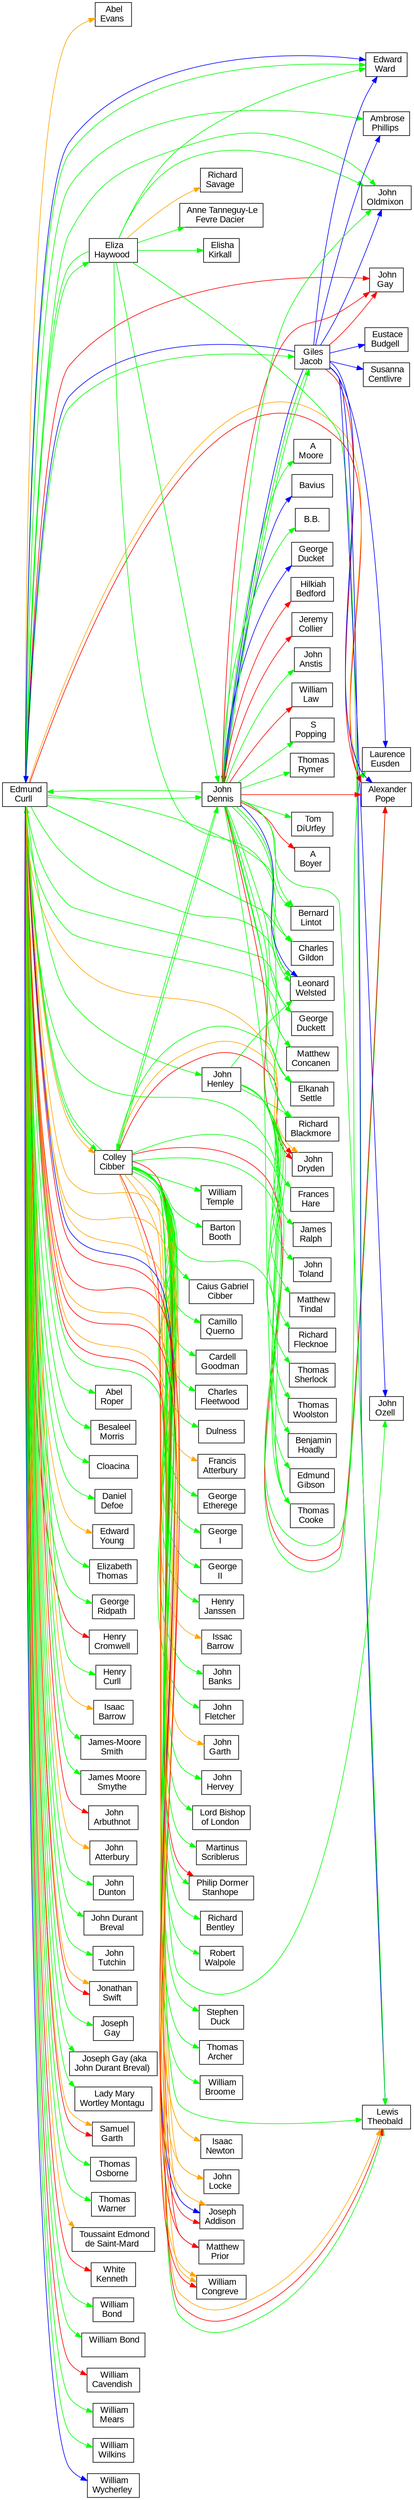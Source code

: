 digraph G {
rankdir=LR
node [shape=rect overlap=false fontname=arial]
ABEL_EVANS [label=< Abel<br/>Evans >]
ABEL_ROPER [label=< Abel<br/>Roper >]
ALEXANDER_POPE [label=< Alexander<br/>Pope >]
AMBROSE_PHILLIPS [label=< Ambrose<br/>Phillips >]
ANNE_TANNEGUYLE_FEVRE_DACIER [label=< Anne Tanneguy-Le<br/>Fevre Dacier >]
A_BOYER [label=< A<br/>Boyer >]
A_MOORE [label=< A<br/>Moore >]
BARTON_BOOTH [label=< Barton<br/>Booth >]
BAVIUS [label=< Bavius >]
BB [label=< B.B. >]
BENJAMIN_HOADLY [label=< Benjamin<br/>Hoadly >]
BERNARD_LINTOT [label=< Bernard<br/>Lintot >]
BESALEEL_MORRIS [label=< Besaleel<br/>Morris >]
CAIUS_GABRIEL_CIBBER [label=< Caius Gabriel<br/>Cibber >]
CAMILLO_QUERNO [label=< Camillo<br/>Querno >]
CARDELL_GOODMAN [label=< Cardell<br/>Goodman >]
CHARLES_FLEETWOOD [label=< Charles<br/>Fleetwood >]
CHARLES_GILDON [label=< Charles<br/>Gildon >]
CLOACINA [label=< Cloacina >]
COLLEY_CIBBER [label=< Colley<br/>Cibber >]
DANIEL_DEFOE [label=< Daniel<br/>Defoe >]
DULNESS [label=< Dulness >]
EDMUND_CURLL [label=< Edmund<br/>Curll >]
EDMUND_GIBSON [label=< Edmund<br/>Gibson >]
EDWARD_WARD [label=< Edward<br/>Ward >]
EDWARD_YOUNG [label=< Edward<br/>Young >]
ELISHA_KIRKALL [label=< Elisha<br/>Kirkall >]
ELIZABETH_THOMAS [label=< Elizabeth<br/>Thomas >]
ELIZA_HAYWOOD [label=< Eliza<br/>Haywood >]
ELKANAH_SETTLE [label=< Elkanah<br/>Settle >]
EUSTACE_BUDGELL [label=< Eustace<br/>Budgell >]
FRANCES_HARE [label=< Frances<br/>Hare >]
FRANCIS_ATTERBURY [label=< Francis<br/>Atterbury >]
GEORGE_DUCKET [label=< George<br/>Ducket >]
GEORGE_DUCKETT [label=< George<br/>Duckett >]
GEORGE_ETHEREGE [label=< George<br/>Etherege >]
GEORGE_I [label=< George<br/>I >]
GEORGE_II [label=< George<br/>II >]
GEORGE_RIDPATH [label=< George<br/>Ridpath >]
GILES_JACOB [label=< Giles<br/>Jacob >]
HENRY_CROMWELL [label=< Henry<br/>Cromwell >]
HENRY_CURLL [label=< Henry<br/>Curll >]
HENRY_JANSSEN [label=< Henry<br/>Janssen >]
HILKIAH_BEDFORD [label=< Hilkiah<br/>Bedford >]
ISAAC_BARROW [label=< Isaac<br/>Barrow >]
ISAAC_NEWTON [label=< Isaac<br/>Newton >]
ISSAC_BARROW [label=< Issac<br/>Barrow >]
JAMESMOORE_SMITH [label=< James-Moore<br/>Smith >]
JAMES_MOORE_SMYTHE [label=< James Moore<br/>Smythe >]
JAMES_RALPH [label=< James<br/>Ralph >]
JEREMY_COLLIER [label=< Jeremy<br/>Collier >]
JOHN_ANSTIS [label=< John<br/>Anstis >]
JOHN_ARBUTHNOT [label=< John<br/>Arbuthnot >]
JOHN_ATTERBURY [label=< John<br/>Atterbury >]
JOHN_BANKS [label=< John<br/>Banks >]
JOHN_DENNIS [label=< John<br/>Dennis >]
JOHN_DRYDEN [label=< John<br/>Dryden >]
JOHN_DUNTON [label=< John<br/>Dunton >]
JOHN_DURANT_BREVAL [label=< John Durant<br/>Breval >]
JOHN_FLETCHER [label=< John<br/>Fletcher >]
JOHN_GARTH [label=< John<br/>Garth >]
JOHN_GAY [label=< John<br/>Gay >]
JOHN_HENLEY [label=< John<br/>Henley >]
JOHN_HERVEY [label=< John<br/>Hervey >]
JOHN_LOCKE [label=< John<br/>Locke >]
JOHN_OLDMIXON [label=< John<br/>Oldmixon >]
JOHN_OZELL [label=< John<br/>Ozell >]
JOHN_TOLAND [label=< John<br/>Toland >]
JOHN_TUTCHIN [label=< John<br/>Tutchin >]
JONATHAN_SWIFT [label=< Jonathan<br/>Swift >]
JOSEPH_ADDISON [label=< Joseph<br/>Addison >]
JOSEPH_GAY [label=< Joseph<br/>Gay >]
JOSEPH_GAY_AKA_JOHN_DURANT_BREVAL [label=< Joseph Gay (aka<br/>John Durant Breval) >]
LADY_MARY_WORTLEY_MONTAGU [label=< Lady Mary<br/>Wortley Montagu >]
LAURENCE_EUSDEN [label=< Laurence<br/>Eusden >]
LEONARD_WELSTED [label=< Leonard<br/>Welsted >]
LEWIS_THEOBALD [label=< Lewis<br/>Theobald >]
LORD_BISHOP_OF_LONDON [label=< Lord Bishop<br/>of London >]
MARTINUS_SCRIBLERUS [label=< Martinus<br/>Scriblerus >]
MATTHEW_CONCANEN [label=< Matthew<br/>Concanen >]
MATTHEW_PRIOR [label=< Matthew<br/>Prior >]
MATTHEW_TINDAL [label=< Matthew<br/>Tindal >]
PHILIP_DORMER_STANHOPE [label=< Philip Dormer<br/>Stanhope >]
RICHARD_BENTLEY [label=< Richard<br/>Bentley >]
RICHARD_BLACKMORE [label=< Richard<br/>Blackmore >]
RICHARD_FLECKNOE [label=< Richard<br/>Flecknoe >]
RICHARD_SAVAGE [label=< Richard<br/>Savage >]
ROBERT_WALPOLE [label=< Robert<br/>Walpole >]
SAMUEL_GARTH [label=< Samuel<br/>Garth >]
STEPHEN_DUCK [label=< Stephen<br/>Duck >]
SUSANNA_CENTLIVRE [label=< Susanna<br/>Centlivre >]
S_POPPING [label=< S<br/>Popping >]
THOMAS_ARCHER [label=< Thomas<br/>Archer >]
THOMAS_COOKE [label=< Thomas<br/>Cooke >]
THOMAS_OSBORNE [label=< Thomas<br/>Osborne >]
THOMAS_RYMER [label=< Thomas<br/>Rymer >]
THOMAS_SHERLOCK [label=< Thomas<br/>Sherlock >]
THOMAS_WARNER [label=< Thomas<br/>Warner >]
THOMAS_WOOLSTON [label=< Thomas<br/>Woolston >]
TOM_DÍURFEY [label=< Tom<br/>DíUrfey >]
TOUSSAINT_EDMOND_DE_SAINTMARD [label=< Toussaint Edmond<br/>de Saint-Mard >]
WHITE_KENNETH [label=< White<br/>Kenneth >]
WILLIAM_BOND [label=< William<br/>Bond >]
WILLIAM_BOND_ [label=< William Bond<br/> >]
WILLIAM_BROOME [label=< William<br/>Broome >]
WILLIAM_CAVENDISH [label=< William<br/>Cavendish >]
WILLIAM_CONGREVE [label=< William<br/>Congreve >]
WILLIAM_LAW [label=< William<br/>Law >]
WILLIAM_MEARS [label=< William<br/>Mears >]
WILLIAM_TEMPLE [label=< William<br/>Temple >]
WILLIAM_WILKINS [label=< William<br/>Wilkins >]
WILLIAM_WYCHERLEY [label=< William<br/>Wycherley >]
COLLEY_CIBBER -> ALEXANDER_POPE [color=green weight=1]
COLLEY_CIBBER -> ALEXANDER_POPE [color=red weight=81]
COLLEY_CIBBER -> BARTON_BOOTH [color=green weight=1]
COLLEY_CIBBER -> CAIUS_GABRIEL_CIBBER [color=green weight=4]
COLLEY_CIBBER -> CAMILLO_QUERNO [color=green weight=4]
COLLEY_CIBBER -> CARDELL_GOODMAN [color=green weight=1]
COLLEY_CIBBER -> CHARLES_FLEETWOOD [color=green weight=1]
COLLEY_CIBBER -> DULNESS [color=green weight=81]
COLLEY_CIBBER -> EDMUND_CURLL [color=green weight=4]
COLLEY_CIBBER -> ELKANAH_SETTLE [color=green weight=9]
COLLEY_CIBBER -> FRANCIS_ATTERBURY [color=orange weight=1]
COLLEY_CIBBER -> GEORGE_ETHEREGE [color=green weight=1]
COLLEY_CIBBER -> GEORGE_I [color=green weight=1]
COLLEY_CIBBER -> GEORGE_II [color=green weight=9]
COLLEY_CIBBER -> HENRY_JANSSEN [color=green weight=1]
COLLEY_CIBBER -> ISAAC_NEWTON [color=orange weight=1]
COLLEY_CIBBER -> ISSAC_BARROW [color=orange weight=1]
COLLEY_CIBBER -> JOHN_BANKS [color=green weight=1]
COLLEY_CIBBER -> JOHN_DENNIS [color=green weight=4]
COLLEY_CIBBER -> JOHN_DRYDEN [color=red weight=1]
COLLEY_CIBBER -> JOHN_DRYDEN [color=orange weight=1]
COLLEY_CIBBER -> JOHN_FLETCHER [color=green weight=1]
COLLEY_CIBBER -> JOHN_GARTH [color=orange weight=1]
COLLEY_CIBBER -> JOHN_HERVEY [color=green weight=1]
COLLEY_CIBBER -> JOHN_LOCKE [color=orange weight=1]
COLLEY_CIBBER -> JOHN_OZELL [color=green weight=4]
COLLEY_CIBBER -> JOSEPH_ADDISON [color=orange weight=1]
COLLEY_CIBBER -> LAURENCE_EUSDEN [color=green weight=9]
COLLEY_CIBBER -> LEWIS_THEOBALD [color=green weight=9]
COLLEY_CIBBER -> LORD_BISHOP_OF_LONDON [color=green weight=1]
COLLEY_CIBBER -> MARTINUS_SCRIBLERUS [color=green weight=4]
COLLEY_CIBBER -> MATTHEW_PRIOR [color=red weight=1]
COLLEY_CIBBER -> PHILIP_DORMER_STANHOPE [color=green weight=1]
COLLEY_CIBBER -> PHILIP_DORMER_STANHOPE [color=red weight=1]
COLLEY_CIBBER -> RICHARD_BENTLEY [color=green weight=4]
COLLEY_CIBBER -> ROBERT_WALPOLE [color=green weight=4]
COLLEY_CIBBER -> STEPHEN_DUCK [color=green weight=1]
COLLEY_CIBBER -> THOMAS_ARCHER [color=green weight=1]
COLLEY_CIBBER -> THOMAS_COOKE [color=green weight=1]
COLLEY_CIBBER -> WILLIAM_BROOME [color=green weight=1]
COLLEY_CIBBER -> WILLIAM_CONGREVE [color=orange weight=1]
COLLEY_CIBBER -> WILLIAM_TEMPLE [color=green weight=1]
EDMUND_CURLL -> ABEL_EVANS [color=orange weight=1]
EDMUND_CURLL -> ABEL_ROPER [color=green weight=9]
EDMUND_CURLL -> ALEXANDER_POPE [color=red weight=121]
EDMUND_CURLL -> ALEXANDER_POPE [color=orange weight=1]
EDMUND_CURLL -> AMBROSE_PHILLIPS [color=green weight=1]
EDMUND_CURLL -> BERNARD_LINTOT [color=green weight=25]
EDMUND_CURLL -> BESALEEL_MORRIS [color=green weight=9]
EDMUND_CURLL -> CHARLES_GILDON [color=green weight=1]
EDMUND_CURLL -> CLOACINA [color=green weight=1]
EDMUND_CURLL -> COLLEY_CIBBER [color=green weight=1]
EDMUND_CURLL -> COLLEY_CIBBER [color=orange weight=1]
EDMUND_CURLL -> DANIEL_DEFOE [color=green weight=1]
EDMUND_CURLL -> EDWARD_WARD [color=green weight=1]
EDMUND_CURLL -> EDWARD_WARD [color=blue weight=1]
EDMUND_CURLL -> EDWARD_YOUNG [color=orange weight=1]
EDMUND_CURLL -> ELIZABETH_THOMAS [color=green weight=9]
EDMUND_CURLL -> ELIZA_HAYWOOD [color=green weight=4]
EDMUND_CURLL -> GEORGE_DUCKETT [color=green weight=1]
EDMUND_CURLL -> GEORGE_RIDPATH [color=green weight=4]
EDMUND_CURLL -> GILES_JACOB [color=green weight=1]
EDMUND_CURLL -> HENRY_CROMWELL [color=red weight=1]
EDMUND_CURLL -> HENRY_CURLL [color=green weight=1]
EDMUND_CURLL -> ISAAC_BARROW [color=orange weight=1]
EDMUND_CURLL -> ISAAC_NEWTON [color=orange weight=1]
EDMUND_CURLL -> JAMESMOORE_SMITH [color=green weight=1]
EDMUND_CURLL -> JAMES_MOORE_SMYTHE [color=green weight=1]
EDMUND_CURLL -> JOHN_ARBUTHNOT [color=red weight=1]
EDMUND_CURLL -> JOHN_ATTERBURY [color=orange weight=1]
EDMUND_CURLL -> JOHN_DENNIS [color=green weight=64]
EDMUND_CURLL -> JOHN_DRYDEN [color=orange weight=1]
EDMUND_CURLL -> JOHN_DUNTON [color=green weight=4]
EDMUND_CURLL -> JOHN_DURANT_BREVAL [color=green weight=9]
EDMUND_CURLL -> JOHN_GAY [color=red weight=16]
EDMUND_CURLL -> JOHN_HENLEY [color=green weight=1]
EDMUND_CURLL -> JOHN_LOCKE [color=orange weight=1]
EDMUND_CURLL -> JOHN_OLDMIXON [color=green weight=4]
EDMUND_CURLL -> JOHN_TUTCHIN [color=green weight=4]
EDMUND_CURLL -> JONATHAN_SWIFT [color=red weight=4]
EDMUND_CURLL -> JONATHAN_SWIFT [color=orange weight=4]
EDMUND_CURLL -> JOSEPH_ADDISON [color=red weight=4]
EDMUND_CURLL -> JOSEPH_ADDISON [color=blue weight=1]
EDMUND_CURLL -> JOSEPH_ADDISON [color=orange weight=1]
EDMUND_CURLL -> JOSEPH_GAY [color=green weight=9]
EDMUND_CURLL -> JOSEPH_GAY_AKA_JOHN_DURANT_BREVAL [color=green weight=1]
EDMUND_CURLL -> LADY_MARY_WORTLEY_MONTAGU [color=green weight=4]
EDMUND_CURLL -> LEONARD_WELSTED [color=green weight=4]
EDMUND_CURLL -> LEWIS_THEOBALD [color=green weight=16]
EDMUND_CURLL -> LEWIS_THEOBALD [color=red weight=4]
EDMUND_CURLL -> LEWIS_THEOBALD [color=orange weight=1]
EDMUND_CURLL -> MATTHEW_CONCANEN [color=green weight=4]
EDMUND_CURLL -> MATTHEW_PRIOR [color=red weight=9]
EDMUND_CURLL -> RICHARD_BLACKMORE [color=green weight=9]
EDMUND_CURLL -> SAMUEL_GARTH [color=red weight=1]
EDMUND_CURLL -> SAMUEL_GARTH [color=orange weight=1]
EDMUND_CURLL -> THOMAS_COOKE [color=green weight=9]
EDMUND_CURLL -> THOMAS_OSBORNE [color=green weight=1]
EDMUND_CURLL -> THOMAS_WARNER [color=green weight=1]
EDMUND_CURLL -> TOUSSAINT_EDMOND_DE_SAINTMARD [color=orange weight=1]
EDMUND_CURLL -> WHITE_KENNETH [color=red weight=1]
EDMUND_CURLL -> WILLIAM_BOND [color=green weight=1]
EDMUND_CURLL -> WILLIAM_BOND_ [color=green weight=4]
EDMUND_CURLL -> WILLIAM_CAVENDISH [color=red weight=1]
EDMUND_CURLL -> WILLIAM_CONGREVE [color=red weight=1]
EDMUND_CURLL -> WILLIAM_CONGREVE [color=orange weight=1]
EDMUND_CURLL -> WILLIAM_MEARS [color=green weight=4]
EDMUND_CURLL -> WILLIAM_WILKINS [color=green weight=1]
EDMUND_CURLL -> WILLIAM_WYCHERLEY [color=blue weight=1]
ELIZA_HAYWOOD -> ANNE_TANNEGUYLE_FEVRE_DACIER [color=green weight=1]
ELIZA_HAYWOOD -> EDMUND_CURLL [color=green weight=1]
ELIZA_HAYWOOD -> EDWARD_WARD [color=green weight=1]
ELIZA_HAYWOOD -> ELISHA_KIRKALL [color=green weight=1]
ELIZA_HAYWOOD -> JOHN_DENNIS [color=green weight=1]
ELIZA_HAYWOOD -> JOHN_OLDMIXON [color=green weight=1]
ELIZA_HAYWOOD -> LEONARD_WELSTED [color=green weight=1]
ELIZA_HAYWOOD -> LEWIS_THEOBALD [color=green weight=1]
ELIZA_HAYWOOD -> RICHARD_SAVAGE [color=orange weight=1]
GILES_JACOB -> ALEXANDER_POPE [color=red weight=16]
GILES_JACOB -> ALEXANDER_POPE [color=blue weight=1]
GILES_JACOB -> AMBROSE_PHILLIPS [color=blue weight=1]
GILES_JACOB -> EDMUND_CURLL [color=blue weight=1]
GILES_JACOB -> EDWARD_WARD [color=blue weight=1]
GILES_JACOB -> EUSTACE_BUDGELL [color=blue weight=1]
GILES_JACOB -> JOHN_DENNIS [color=green weight=4]
GILES_JACOB -> JOHN_DENNIS [color=blue weight=4]
GILES_JACOB -> JOHN_GAY [color=red weight=1]
GILES_JACOB -> JOHN_OLDMIXON [color=blue weight=1]
GILES_JACOB -> JOHN_OZELL [color=blue weight=4]
GILES_JACOB -> LAURENCE_EUSDEN [color=blue weight=1]
GILES_JACOB -> LEWIS_THEOBALD [color=blue weight=1]
GILES_JACOB -> SUSANNA_CENTLIVRE [color=blue weight=1]
JOHN_DENNIS -> ALEXANDER_POPE [color=red weight=3136]
JOHN_DENNIS -> A_BOYER [color=red weight=1]
JOHN_DENNIS -> A_MOORE [color=green weight=1]
JOHN_DENNIS -> BAVIUS [color=blue weight=1]
JOHN_DENNIS -> BB [color=green weight=1]
JOHN_DENNIS -> BERNARD_LINTOT [color=green weight=4]
JOHN_DENNIS -> CHARLES_GILDON [color=green weight=25]
JOHN_DENNIS -> COLLEY_CIBBER [color=green weight=4]
JOHN_DENNIS -> EDMUND_CURLL [color=green weight=9]
JOHN_DENNIS -> ELKANAH_SETTLE [color=green weight=1]
JOHN_DENNIS -> GEORGE_DUCKET [color=blue weight=1]
JOHN_DENNIS -> GEORGE_DUCKETT [color=green weight=1]
JOHN_DENNIS -> GILES_JACOB [color=green weight=9]
JOHN_DENNIS -> HILKIAH_BEDFORD [color=red weight=1]
JOHN_DENNIS -> JEREMY_COLLIER [color=red weight=1]
JOHN_DENNIS -> JOHN_ANSTIS [color=green weight=1]
JOHN_DENNIS -> JOHN_DRYDEN [color=red weight=4]
JOHN_DENNIS -> JOHN_GAY [color=red weight=1]
JOHN_DENNIS -> JOHN_OLDMIXON [color=green weight=4]
JOHN_DENNIS -> LEONARD_WELSTED [color=green weight=1]
JOHN_DENNIS -> LEONARD_WELSTED [color=blue weight=1]
JOHN_DENNIS -> LEWIS_THEOBALD [color=green weight=25]
JOHN_DENNIS -> MATTHEW_CONCANEN [color=green weight=1]
JOHN_DENNIS -> RICHARD_BLACKMORE [color=green weight=16]
JOHN_DENNIS -> S_POPPING [color=green weight=1]
JOHN_DENNIS -> THOMAS_COOKE [color=green weight=1]
JOHN_DENNIS -> THOMAS_RYMER [color=green weight=1]
JOHN_DENNIS -> TOM_DÍURFEY [color=green weight=4]
JOHN_DENNIS -> WILLIAM_LAW [color=red weight=16]
JOHN_HENLEY -> BENJAMIN_HOADLY [color=green weight=1]
JOHN_HENLEY -> EDMUND_GIBSON [color=green weight=1]
JOHN_HENLEY -> FRANCES_HARE [color=green weight=1]
JOHN_HENLEY -> JAMES_RALPH [color=green weight=4]
JOHN_HENLEY -> JOHN_TOLAND [color=green weight=1]
JOHN_HENLEY -> LEONARD_WELSTED [color=green weight=1]
JOHN_HENLEY -> MATTHEW_TINDAL [color=green weight=1]
JOHN_HENLEY -> RICHARD_BLACKMORE [color=green weight=1]
JOHN_HENLEY -> RICHARD_FLECKNOE [color=green weight=1]
JOHN_HENLEY -> THOMAS_SHERLOCK [color=green weight=1]
JOHN_HENLEY -> THOMAS_WOOLSTON [color=green weight=1]
}